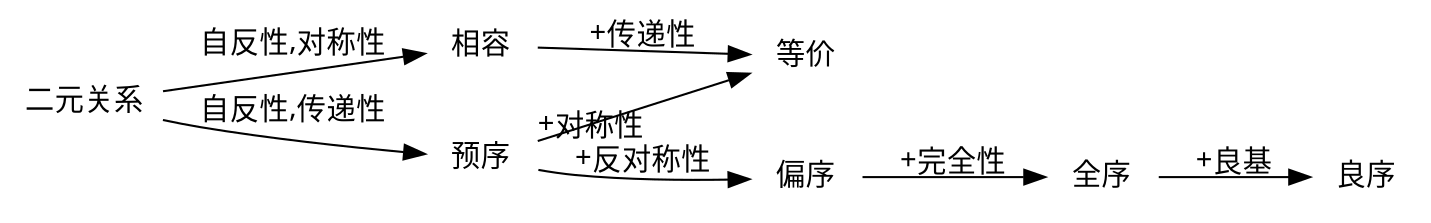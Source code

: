 digraph {
	node [shape=plaintext, fontname="Microsoft Yahei"];

	edge [fontname="Microsoft-Yahei" splines="ortho"]
	rankdir="LR"

	二元关系 -> 相容 [label="自反性,对称性"]
	相容 -> 等价 [label="+传递性"]
	二元关系 -> 预序 [label="自反性,传递性"]
	预序 -> 等价 [taillabel="+对称性"]
	预序 -> 偏序 [label="+反对称性"]
	偏序 -> 全序 [label="+完全性"]
	全序 -> 良序 [label="+良基"]
}